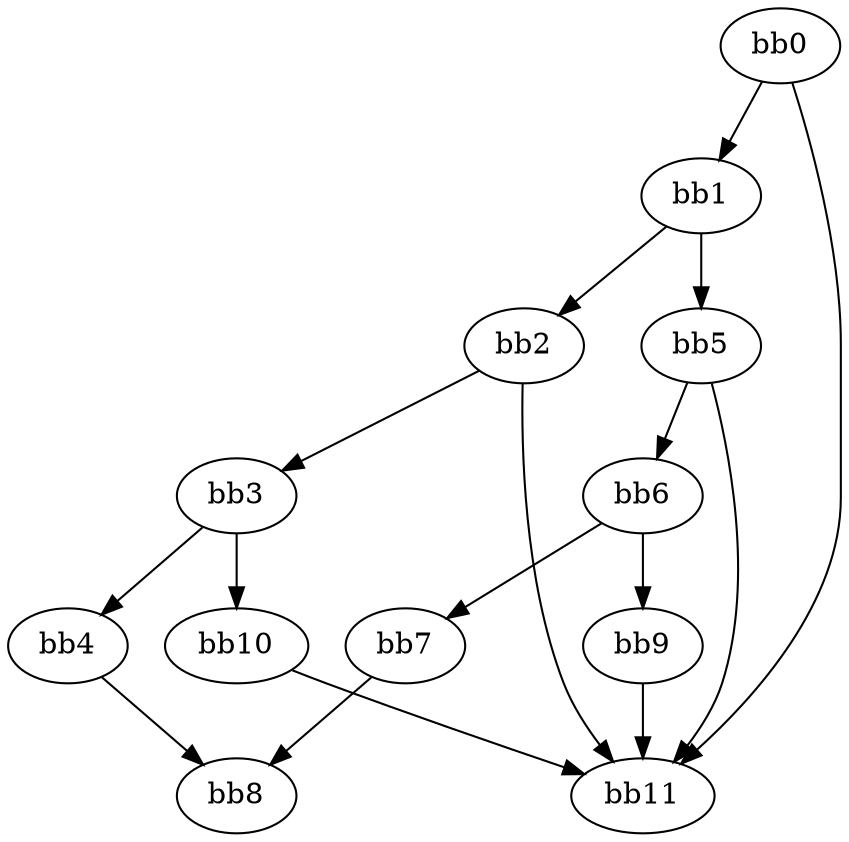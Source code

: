 digraph {
    0 [ label = "bb0\l" ]
    1 [ label = "bb1\l" ]
    2 [ label = "bb2\l" ]
    3 [ label = "bb3\l" ]
    4 [ label = "bb4\l" ]
    5 [ label = "bb5\l" ]
    6 [ label = "bb6\l" ]
    7 [ label = "bb7\l" ]
    8 [ label = "bb8\l" ]
    9 [ label = "bb9\l" ]
    10 [ label = "bb10\l" ]
    11 [ label = "bb11\l" ]
    0 -> 1 [ ]
    0 -> 11 [ ]
    1 -> 2 [ ]
    1 -> 5 [ ]
    2 -> 3 [ ]
    2 -> 11 [ ]
    3 -> 4 [ ]
    3 -> 10 [ ]
    4 -> 8 [ ]
    5 -> 6 [ ]
    5 -> 11 [ ]
    6 -> 7 [ ]
    6 -> 9 [ ]
    7 -> 8 [ ]
    9 -> 11 [ ]
    10 -> 11 [ ]
}

